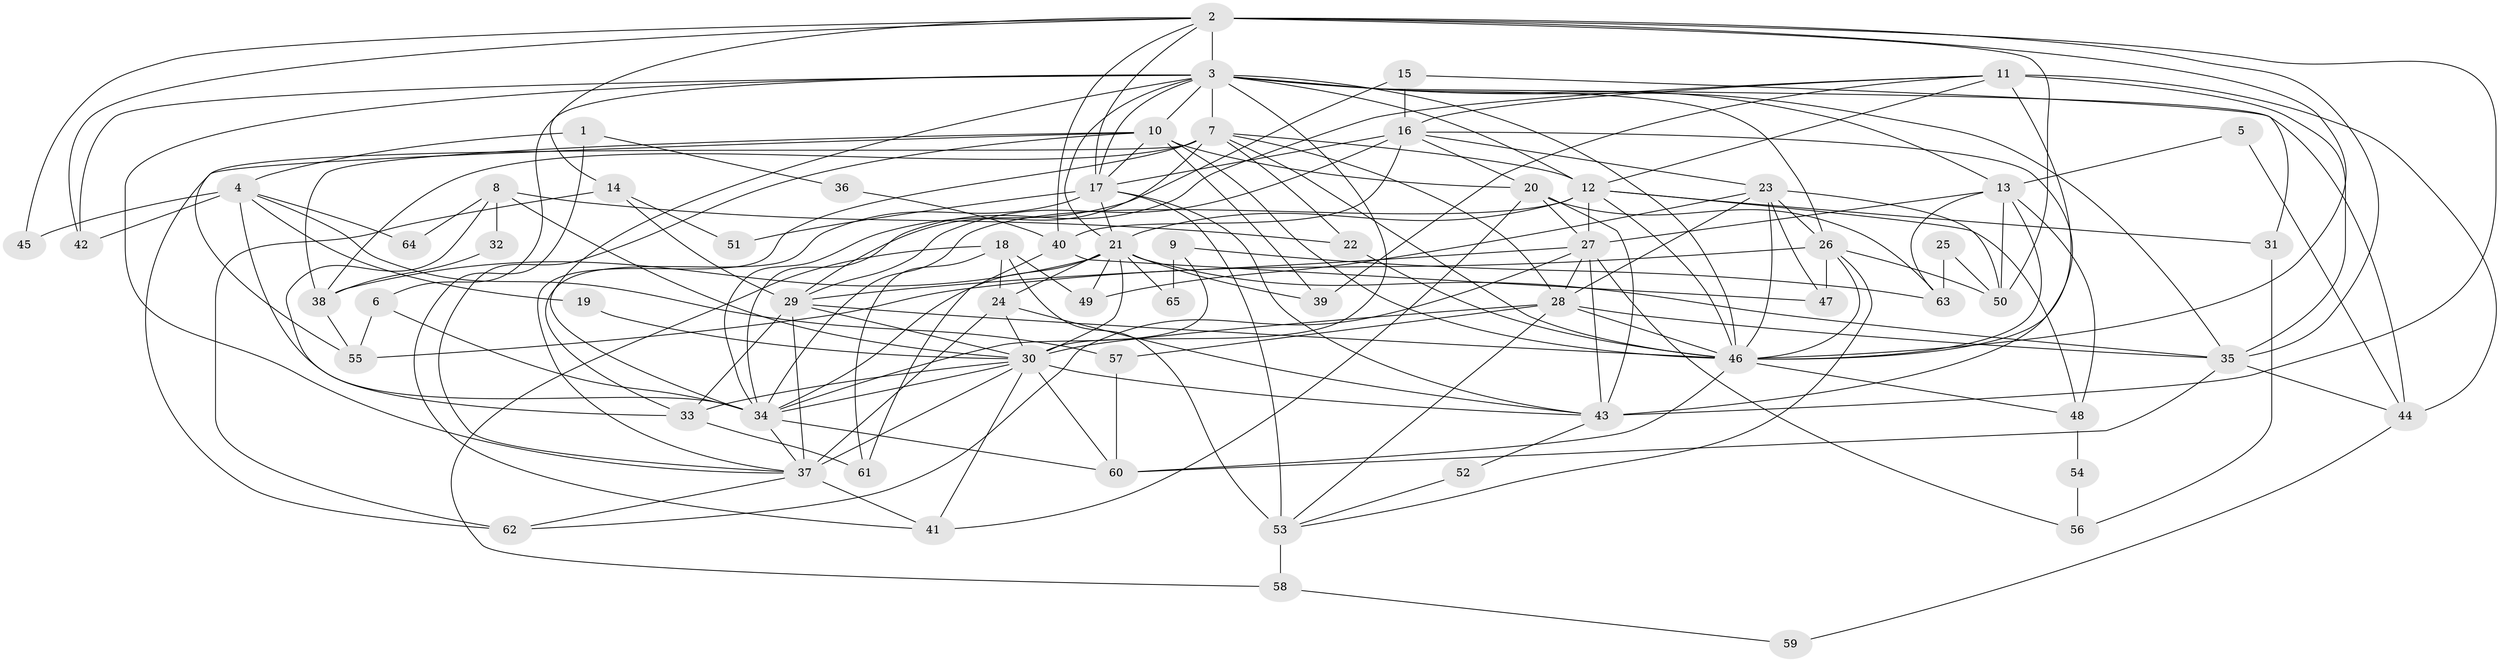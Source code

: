 // original degree distribution, {3: 0.3023255813953488, 6: 0.08527131782945736, 5: 0.23255813953488372, 7: 0.03875968992248062, 2: 0.12403100775193798, 4: 0.20930232558139536, 8: 0.007751937984496124}
// Generated by graph-tools (version 1.1) at 2025/36/03/09/25 02:36:07]
// undirected, 65 vertices, 174 edges
graph export_dot {
graph [start="1"]
  node [color=gray90,style=filled];
  1;
  2;
  3;
  4;
  5;
  6;
  7;
  8;
  9;
  10;
  11;
  12;
  13;
  14;
  15;
  16;
  17;
  18;
  19;
  20;
  21;
  22;
  23;
  24;
  25;
  26;
  27;
  28;
  29;
  30;
  31;
  32;
  33;
  34;
  35;
  36;
  37;
  38;
  39;
  40;
  41;
  42;
  43;
  44;
  45;
  46;
  47;
  48;
  49;
  50;
  51;
  52;
  53;
  54;
  55;
  56;
  57;
  58;
  59;
  60;
  61;
  62;
  63;
  64;
  65;
  1 -- 4 [weight=1.0];
  1 -- 36 [weight=1.0];
  1 -- 41 [weight=1.0];
  2 -- 3 [weight=3.0];
  2 -- 14 [weight=1.0];
  2 -- 17 [weight=1.0];
  2 -- 35 [weight=1.0];
  2 -- 40 [weight=1.0];
  2 -- 42 [weight=1.0];
  2 -- 43 [weight=1.0];
  2 -- 45 [weight=1.0];
  2 -- 46 [weight=1.0];
  2 -- 50 [weight=1.0];
  3 -- 6 [weight=1.0];
  3 -- 7 [weight=1.0];
  3 -- 10 [weight=1.0];
  3 -- 12 [weight=1.0];
  3 -- 13 [weight=1.0];
  3 -- 17 [weight=1.0];
  3 -- 21 [weight=1.0];
  3 -- 26 [weight=1.0];
  3 -- 30 [weight=1.0];
  3 -- 34 [weight=1.0];
  3 -- 35 [weight=2.0];
  3 -- 37 [weight=1.0];
  3 -- 42 [weight=1.0];
  3 -- 44 [weight=1.0];
  3 -- 46 [weight=1.0];
  4 -- 19 [weight=1.0];
  4 -- 34 [weight=1.0];
  4 -- 42 [weight=1.0];
  4 -- 45 [weight=1.0];
  4 -- 57 [weight=1.0];
  4 -- 64 [weight=1.0];
  5 -- 13 [weight=1.0];
  5 -- 44 [weight=1.0];
  6 -- 34 [weight=1.0];
  6 -- 55 [weight=1.0];
  7 -- 12 [weight=2.0];
  7 -- 22 [weight=1.0];
  7 -- 28 [weight=1.0];
  7 -- 29 [weight=1.0];
  7 -- 37 [weight=1.0];
  7 -- 38 [weight=1.0];
  7 -- 46 [weight=1.0];
  7 -- 62 [weight=1.0];
  8 -- 22 [weight=1.0];
  8 -- 30 [weight=1.0];
  8 -- 32 [weight=1.0];
  8 -- 33 [weight=1.0];
  8 -- 64 [weight=1.0];
  9 -- 34 [weight=1.0];
  9 -- 63 [weight=1.0];
  9 -- 65 [weight=1.0];
  10 -- 17 [weight=1.0];
  10 -- 20 [weight=1.0];
  10 -- 37 [weight=1.0];
  10 -- 38 [weight=1.0];
  10 -- 39 [weight=1.0];
  10 -- 46 [weight=1.0];
  10 -- 55 [weight=1.0];
  11 -- 12 [weight=1.0];
  11 -- 16 [weight=1.0];
  11 -- 34 [weight=1.0];
  11 -- 35 [weight=4.0];
  11 -- 39 [weight=1.0];
  11 -- 44 [weight=1.0];
  11 -- 46 [weight=1.0];
  12 -- 21 [weight=1.0];
  12 -- 27 [weight=2.0];
  12 -- 31 [weight=1.0];
  12 -- 34 [weight=2.0];
  12 -- 46 [weight=1.0];
  12 -- 48 [weight=1.0];
  13 -- 27 [weight=1.0];
  13 -- 46 [weight=1.0];
  13 -- 48 [weight=1.0];
  13 -- 50 [weight=1.0];
  13 -- 63 [weight=1.0];
  14 -- 29 [weight=1.0];
  14 -- 51 [weight=1.0];
  14 -- 62 [weight=1.0];
  15 -- 16 [weight=1.0];
  15 -- 31 [weight=1.0];
  15 -- 34 [weight=1.0];
  16 -- 17 [weight=1.0];
  16 -- 20 [weight=1.0];
  16 -- 23 [weight=1.0];
  16 -- 29 [weight=1.0];
  16 -- 40 [weight=1.0];
  16 -- 43 [weight=1.0];
  17 -- 21 [weight=1.0];
  17 -- 33 [weight=1.0];
  17 -- 43 [weight=1.0];
  17 -- 51 [weight=1.0];
  17 -- 53 [weight=1.0];
  18 -- 24 [weight=1.0];
  18 -- 49 [weight=1.0];
  18 -- 53 [weight=1.0];
  18 -- 58 [weight=1.0];
  18 -- 61 [weight=1.0];
  19 -- 30 [weight=1.0];
  20 -- 27 [weight=1.0];
  20 -- 41 [weight=1.0];
  20 -- 43 [weight=2.0];
  20 -- 63 [weight=1.0];
  21 -- 24 [weight=1.0];
  21 -- 30 [weight=1.0];
  21 -- 34 [weight=1.0];
  21 -- 35 [weight=1.0];
  21 -- 38 [weight=1.0];
  21 -- 39 [weight=1.0];
  21 -- 49 [weight=1.0];
  21 -- 65 [weight=1.0];
  22 -- 46 [weight=1.0];
  23 -- 26 [weight=1.0];
  23 -- 28 [weight=1.0];
  23 -- 46 [weight=1.0];
  23 -- 47 [weight=1.0];
  23 -- 49 [weight=1.0];
  23 -- 50 [weight=1.0];
  24 -- 30 [weight=1.0];
  24 -- 37 [weight=1.0];
  24 -- 43 [weight=1.0];
  25 -- 50 [weight=1.0];
  25 -- 63 [weight=1.0];
  26 -- 46 [weight=1.0];
  26 -- 47 [weight=1.0];
  26 -- 50 [weight=1.0];
  26 -- 53 [weight=1.0];
  26 -- 55 [weight=1.0];
  27 -- 28 [weight=2.0];
  27 -- 29 [weight=2.0];
  27 -- 43 [weight=1.0];
  27 -- 56 [weight=1.0];
  27 -- 62 [weight=1.0];
  28 -- 30 [weight=1.0];
  28 -- 35 [weight=1.0];
  28 -- 46 [weight=1.0];
  28 -- 53 [weight=1.0];
  28 -- 57 [weight=1.0];
  29 -- 30 [weight=1.0];
  29 -- 33 [weight=1.0];
  29 -- 37 [weight=1.0];
  29 -- 46 [weight=2.0];
  30 -- 33 [weight=1.0];
  30 -- 34 [weight=1.0];
  30 -- 37 [weight=3.0];
  30 -- 41 [weight=1.0];
  30 -- 43 [weight=1.0];
  30 -- 60 [weight=1.0];
  31 -- 56 [weight=1.0];
  32 -- 38 [weight=1.0];
  33 -- 61 [weight=1.0];
  34 -- 37 [weight=1.0];
  34 -- 60 [weight=1.0];
  35 -- 44 [weight=1.0];
  35 -- 60 [weight=1.0];
  36 -- 40 [weight=1.0];
  37 -- 41 [weight=1.0];
  37 -- 62 [weight=1.0];
  38 -- 55 [weight=1.0];
  40 -- 47 [weight=1.0];
  40 -- 61 [weight=1.0];
  43 -- 52 [weight=1.0];
  44 -- 59 [weight=1.0];
  46 -- 48 [weight=1.0];
  46 -- 60 [weight=1.0];
  48 -- 54 [weight=1.0];
  52 -- 53 [weight=1.0];
  53 -- 58 [weight=1.0];
  54 -- 56 [weight=1.0];
  57 -- 60 [weight=1.0];
  58 -- 59 [weight=1.0];
}
